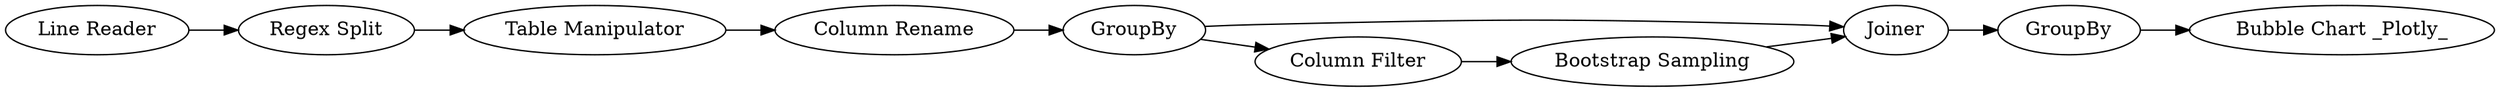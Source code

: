 digraph {
	65 -> 62
	63 -> 68
	63 -> 62
	55 -> 56
	66 -> 70
	56 -> 59
	59 -> 60
	68 -> 65
	62 -> 66
	60 -> 63
	55 [label="Line Reader"]
	62 [label=Joiner]
	66 [label=GroupBy]
	70 [label="Bubble Chart _Plotly_"]
	68 [label="Column Filter"]
	65 [label="Bootstrap Sampling"]
	56 [label="Regex Split"]
	63 [label=GroupBy]
	60 [label="Column Rename"]
	59 [label="Table Manipulator"]
	rankdir=LR
}
